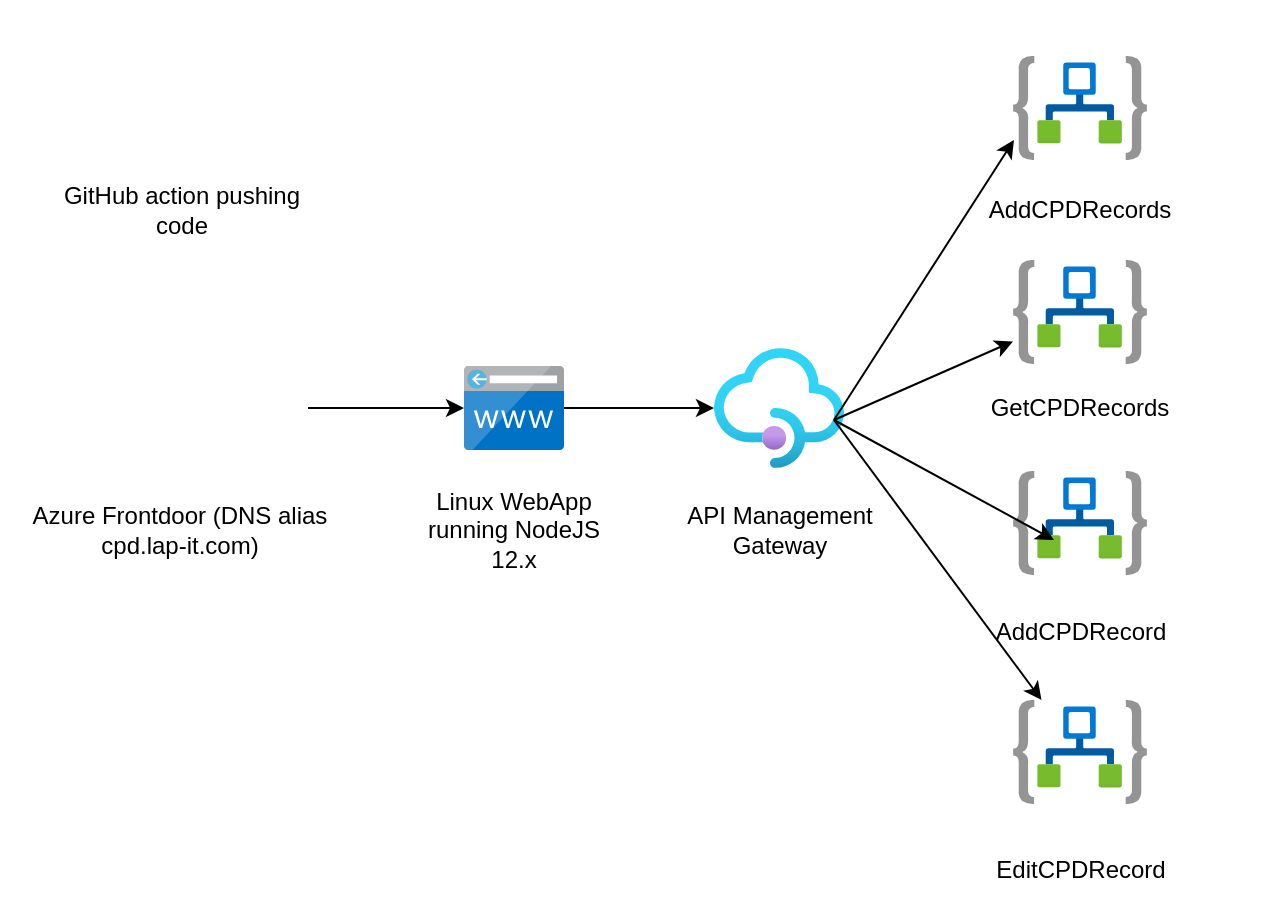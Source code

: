 <mxfile version="14.1.7" type="github">
  <diagram id="cLjCFDDv4HLOv7hv9Nwq" name="Page-1">
    <mxGraphModel dx="526" dy="490" grid="1" gridSize="10" guides="1" tooltips="1" connect="1" arrows="1" fold="1" page="1" pageScale="1" pageWidth="827" pageHeight="1169" math="0" shadow="0">
      <root>
        <mxCell id="0" />
        <mxCell id="1" parent="0" />
        <mxCell id="9DXl7abPBas1Yyxl59b3-11" value="" style="edgeStyle=orthogonalEdgeStyle;rounded=0;orthogonalLoop=1;jettySize=auto;html=1;" edge="1" parent="1" source="7gz7CwpgAnrN71xYVUwf-1" target="7gz7CwpgAnrN71xYVUwf-11">
          <mxGeometry relative="1" as="geometry" />
        </mxCell>
        <mxCell id="7gz7CwpgAnrN71xYVUwf-1" value="" style="aspect=fixed;html=1;points=[];align=center;image;fontSize=12;image=img/lib/mscae/CustomDomain.svg;" parent="1" vertex="1">
          <mxGeometry x="255" y="193" width="50" height="42" as="geometry" />
        </mxCell>
        <mxCell id="9DXl7abPBas1Yyxl59b3-10" value="" style="edgeStyle=orthogonalEdgeStyle;rounded=0;orthogonalLoop=1;jettySize=auto;html=1;" edge="1" parent="1" source="7gz7CwpgAnrN71xYVUwf-2" target="7gz7CwpgAnrN71xYVUwf-1">
          <mxGeometry relative="1" as="geometry" />
        </mxCell>
        <mxCell id="7gz7CwpgAnrN71xYVUwf-2" value="" style="shape=image;html=1;verticalAlign=top;verticalLabelPosition=bottom;labelBackgroundColor=#ffffff;imageAspect=0;aspect=fixed;image=https://cdn3.iconfinder.com/data/icons/interior-design-18/512/N_T_1050Artboard_1_copy_14-128.png" parent="1" vertex="1">
          <mxGeometry x="49" y="150" width="128" height="128" as="geometry" />
        </mxCell>
        <object label="Azure Frontdoor (DNS alias cpd.lap-it.com)" Text="Azure front door&#xa;" id="7gz7CwpgAnrN71xYVUwf-5">
          <mxCell style="text;html=1;strokeColor=none;fillColor=none;align=center;verticalAlign=middle;whiteSpace=wrap;rounded=0;" parent="1" vertex="1">
            <mxGeometry x="23" y="240" width="180" height="70" as="geometry" />
          </mxCell>
        </object>
        <mxCell id="7gz7CwpgAnrN71xYVUwf-6" value="Linux WebApp running NodeJS 12.x" style="text;html=1;strokeColor=none;fillColor=none;align=center;verticalAlign=middle;whiteSpace=wrap;rounded=0;" parent="1" vertex="1">
          <mxGeometry x="235" y="252.5" width="90" height="45" as="geometry" />
        </mxCell>
        <mxCell id="7gz7CwpgAnrN71xYVUwf-7" value="" style="shape=image;html=1;verticalAlign=top;verticalLabelPosition=bottom;labelBackgroundColor=#ffffff;imageAspect=0;aspect=fixed;image=https://cdn4.iconfinder.com/data/icons/social-media-logos-6/512/71-github-128.png" parent="1" vertex="1">
          <mxGeometry x="73" y="10" width="80" height="80" as="geometry" />
        </mxCell>
        <mxCell id="7gz7CwpgAnrN71xYVUwf-8" value="GitHub action pushing code" style="text;html=1;strokeColor=none;fillColor=none;align=center;verticalAlign=middle;whiteSpace=wrap;rounded=0;" parent="1" vertex="1">
          <mxGeometry x="49" y="90" width="130" height="50" as="geometry" />
        </mxCell>
        <mxCell id="7gz7CwpgAnrN71xYVUwf-11" value="" style="aspect=fixed;html=1;points=[];align=center;image;fontSize=12;image=img/lib/azure2/app_services/API_Management_Services.svg;" parent="1" vertex="1">
          <mxGeometry x="380" y="184" width="65" height="60" as="geometry" />
        </mxCell>
        <mxCell id="7gz7CwpgAnrN71xYVUwf-12" value="API Management Gateway" style="text;html=1;strokeColor=none;fillColor=none;align=center;verticalAlign=middle;whiteSpace=wrap;rounded=0;" parent="1" vertex="1">
          <mxGeometry x="362.5" y="257.5" width="100" height="35" as="geometry" />
        </mxCell>
        <mxCell id="9DXl7abPBas1Yyxl59b3-2" value="" style="aspect=fixed;html=1;points=[];align=center;image;fontSize=12;image=img/lib/azure2/integration/Logic_Apps.svg;" vertex="1" parent="1">
          <mxGeometry x="529.5" y="38" width="67" height="52" as="geometry" />
        </mxCell>
        <mxCell id="9DXl7abPBas1Yyxl59b3-3" value="" style="aspect=fixed;html=1;points=[];align=center;image;fontSize=12;image=img/lib/azure2/integration/Logic_Apps.svg;" vertex="1" parent="1">
          <mxGeometry x="529.5" y="360" width="67" height="52" as="geometry" />
        </mxCell>
        <mxCell id="9DXl7abPBas1Yyxl59b3-4" value="AddCPDRecords" style="text;html=1;strokeColor=none;fillColor=none;align=center;verticalAlign=middle;whiteSpace=wrap;rounded=0;" vertex="1" parent="1">
          <mxGeometry x="473" y="95" width="180" height="40" as="geometry" />
        </mxCell>
        <mxCell id="9DXl7abPBas1Yyxl59b3-5" value="GetCPDRecords" style="text;html=1;strokeColor=none;fillColor=none;align=center;verticalAlign=middle;whiteSpace=wrap;rounded=0;" vertex="1" parent="1">
          <mxGeometry x="507" y="202.75" width="112" height="22.5" as="geometry" />
        </mxCell>
        <mxCell id="9DXl7abPBas1Yyxl59b3-6" value="" style="aspect=fixed;html=1;points=[];align=center;image;fontSize=12;image=img/lib/azure2/integration/Logic_Apps.svg;" vertex="1" parent="1">
          <mxGeometry x="529.5" y="140" width="67" height="52" as="geometry" />
        </mxCell>
        <mxCell id="9DXl7abPBas1Yyxl59b3-7" value="" style="aspect=fixed;html=1;points=[];align=center;image;fontSize=12;image=img/lib/azure2/integration/Logic_Apps.svg;" vertex="1" parent="1">
          <mxGeometry x="529.5" y="245.5" width="67" height="52" as="geometry" />
        </mxCell>
        <mxCell id="9DXl7abPBas1Yyxl59b3-8" value="AddCPDRecord" style="text;html=1;strokeColor=none;fillColor=none;align=center;verticalAlign=middle;whiteSpace=wrap;rounded=0;" vertex="1" parent="1">
          <mxGeometry x="544.5" y="310" width="37" height="32" as="geometry" />
        </mxCell>
        <mxCell id="9DXl7abPBas1Yyxl59b3-9" value="EditCPDRecord" style="text;html=1;strokeColor=none;fillColor=none;align=center;verticalAlign=middle;whiteSpace=wrap;rounded=0;" vertex="1" parent="1">
          <mxGeometry x="529.5" y="430" width="67" height="30" as="geometry" />
        </mxCell>
        <mxCell id="9DXl7abPBas1Yyxl59b3-13" value="" style="endArrow=classic;html=1;exitX=0.923;exitY=0.6;exitDx=0;exitDy=0;exitPerimeter=0;entryX=0.306;entryY=0.663;entryDx=0;entryDy=0;entryPerimeter=0;" edge="1" parent="1" source="7gz7CwpgAnrN71xYVUwf-11" target="9DXl7abPBas1Yyxl59b3-7">
          <mxGeometry width="50" height="50" relative="1" as="geometry">
            <mxPoint x="460" y="260" as="sourcePoint" />
            <mxPoint x="510" y="210" as="targetPoint" />
          </mxGeometry>
        </mxCell>
        <mxCell id="9DXl7abPBas1Yyxl59b3-14" value="" style="endArrow=classic;html=1;" edge="1" parent="1" target="9DXl7abPBas1Yyxl59b3-6">
          <mxGeometry width="50" height="50" relative="1" as="geometry">
            <mxPoint x="440" y="220" as="sourcePoint" />
            <mxPoint x="510" y="210" as="targetPoint" />
          </mxGeometry>
        </mxCell>
        <mxCell id="9DXl7abPBas1Yyxl59b3-15" value="" style="endArrow=classic;html=1;entryX=0.007;entryY=0.808;entryDx=0;entryDy=0;entryPerimeter=0;" edge="1" parent="1" target="9DXl7abPBas1Yyxl59b3-2">
          <mxGeometry width="50" height="50" relative="1" as="geometry">
            <mxPoint x="440" y="220" as="sourcePoint" />
            <mxPoint x="510" y="210" as="targetPoint" />
          </mxGeometry>
        </mxCell>
        <mxCell id="9DXl7abPBas1Yyxl59b3-16" value="" style="endArrow=classic;html=1;" edge="1" parent="1" target="9DXl7abPBas1Yyxl59b3-3">
          <mxGeometry width="50" height="50" relative="1" as="geometry">
            <mxPoint x="440" y="220" as="sourcePoint" />
            <mxPoint x="510" y="210" as="targetPoint" />
          </mxGeometry>
        </mxCell>
      </root>
    </mxGraphModel>
  </diagram>
</mxfile>
